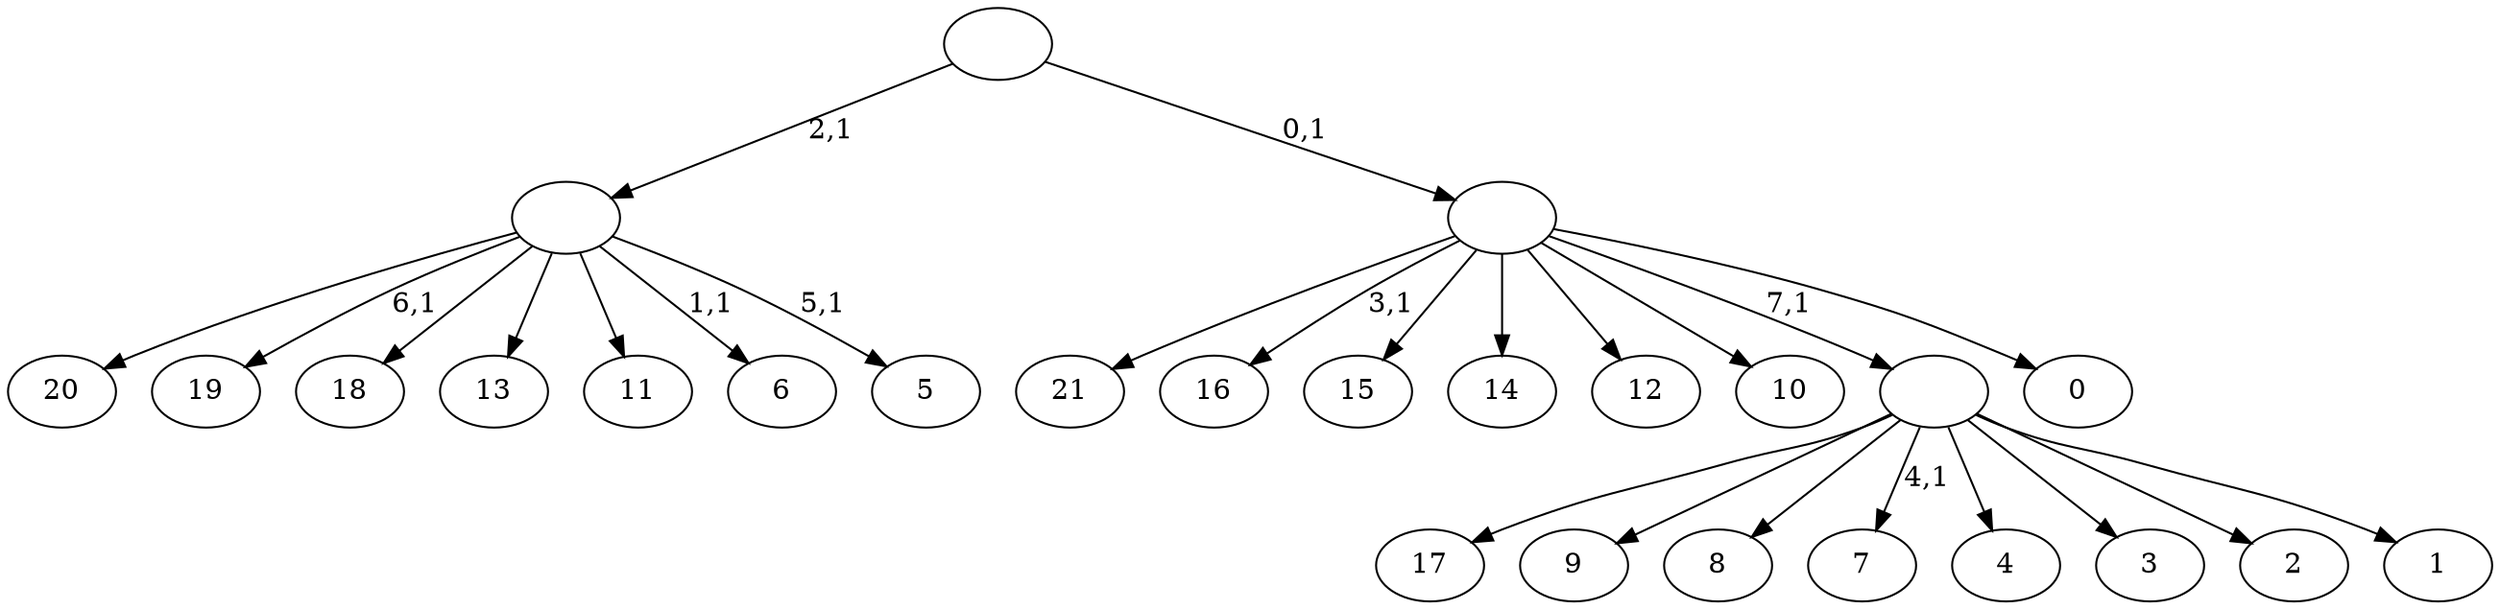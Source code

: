 digraph T {
	30 [label="21"]
	29 [label="20"]
	28 [label="19"]
	26 [label="18"]
	25 [label="17"]
	24 [label="16"]
	22 [label="15"]
	21 [label="14"]
	20 [label="13"]
	19 [label="12"]
	18 [label="11"]
	17 [label="10"]
	16 [label="9"]
	15 [label="8"]
	14 [label="7"]
	12 [label="6"]
	10 [label="5"]
	8 [label=""]
	7 [label="4"]
	6 [label="3"]
	5 [label="2"]
	4 [label="1"]
	3 [label=""]
	2 [label="0"]
	1 [label=""]
	0 [label=""]
	8 -> 10 [label="5,1"]
	8 -> 12 [label="1,1"]
	8 -> 28 [label="6,1"]
	8 -> 29 [label=""]
	8 -> 26 [label=""]
	8 -> 20 [label=""]
	8 -> 18 [label=""]
	3 -> 14 [label="4,1"]
	3 -> 25 [label=""]
	3 -> 16 [label=""]
	3 -> 15 [label=""]
	3 -> 7 [label=""]
	3 -> 6 [label=""]
	3 -> 5 [label=""]
	3 -> 4 [label=""]
	1 -> 24 [label="3,1"]
	1 -> 30 [label=""]
	1 -> 22 [label=""]
	1 -> 21 [label=""]
	1 -> 19 [label=""]
	1 -> 17 [label=""]
	1 -> 3 [label="7,1"]
	1 -> 2 [label=""]
	0 -> 8 [label="2,1"]
	0 -> 1 [label="0,1"]
}
